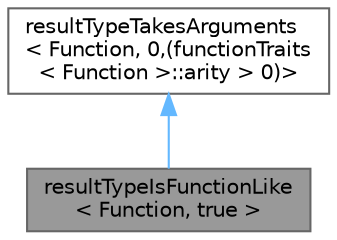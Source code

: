 digraph "resultTypeIsFunctionLike&lt; Function, true &gt;"
{
 // LATEX_PDF_SIZE
  bgcolor="transparent";
  edge [fontname=Helvetica,fontsize=10,labelfontname=Helvetica,labelfontsize=10];
  node [fontname=Helvetica,fontsize=10,shape=box,height=0.2,width=0.4];
  Node1 [id="Node000001",label="resultTypeIsFunctionLike\l\< Function, true \>",height=0.2,width=0.4,color="gray40", fillcolor="grey60", style="filled", fontcolor="black",tooltip=" "];
  Node2 -> Node1 [id="edge1_Node000001_Node000002",dir="back",color="steelblue1",style="solid",tooltip=" "];
  Node2 [id="Node000002",label="resultTypeTakesArguments\l\< Function, 0,(functionTraits\l\< Function \>::arity \> 0)\>",height=0.2,width=0.4,color="gray40", fillcolor="white", style="filled",tooltip=" "];
}
